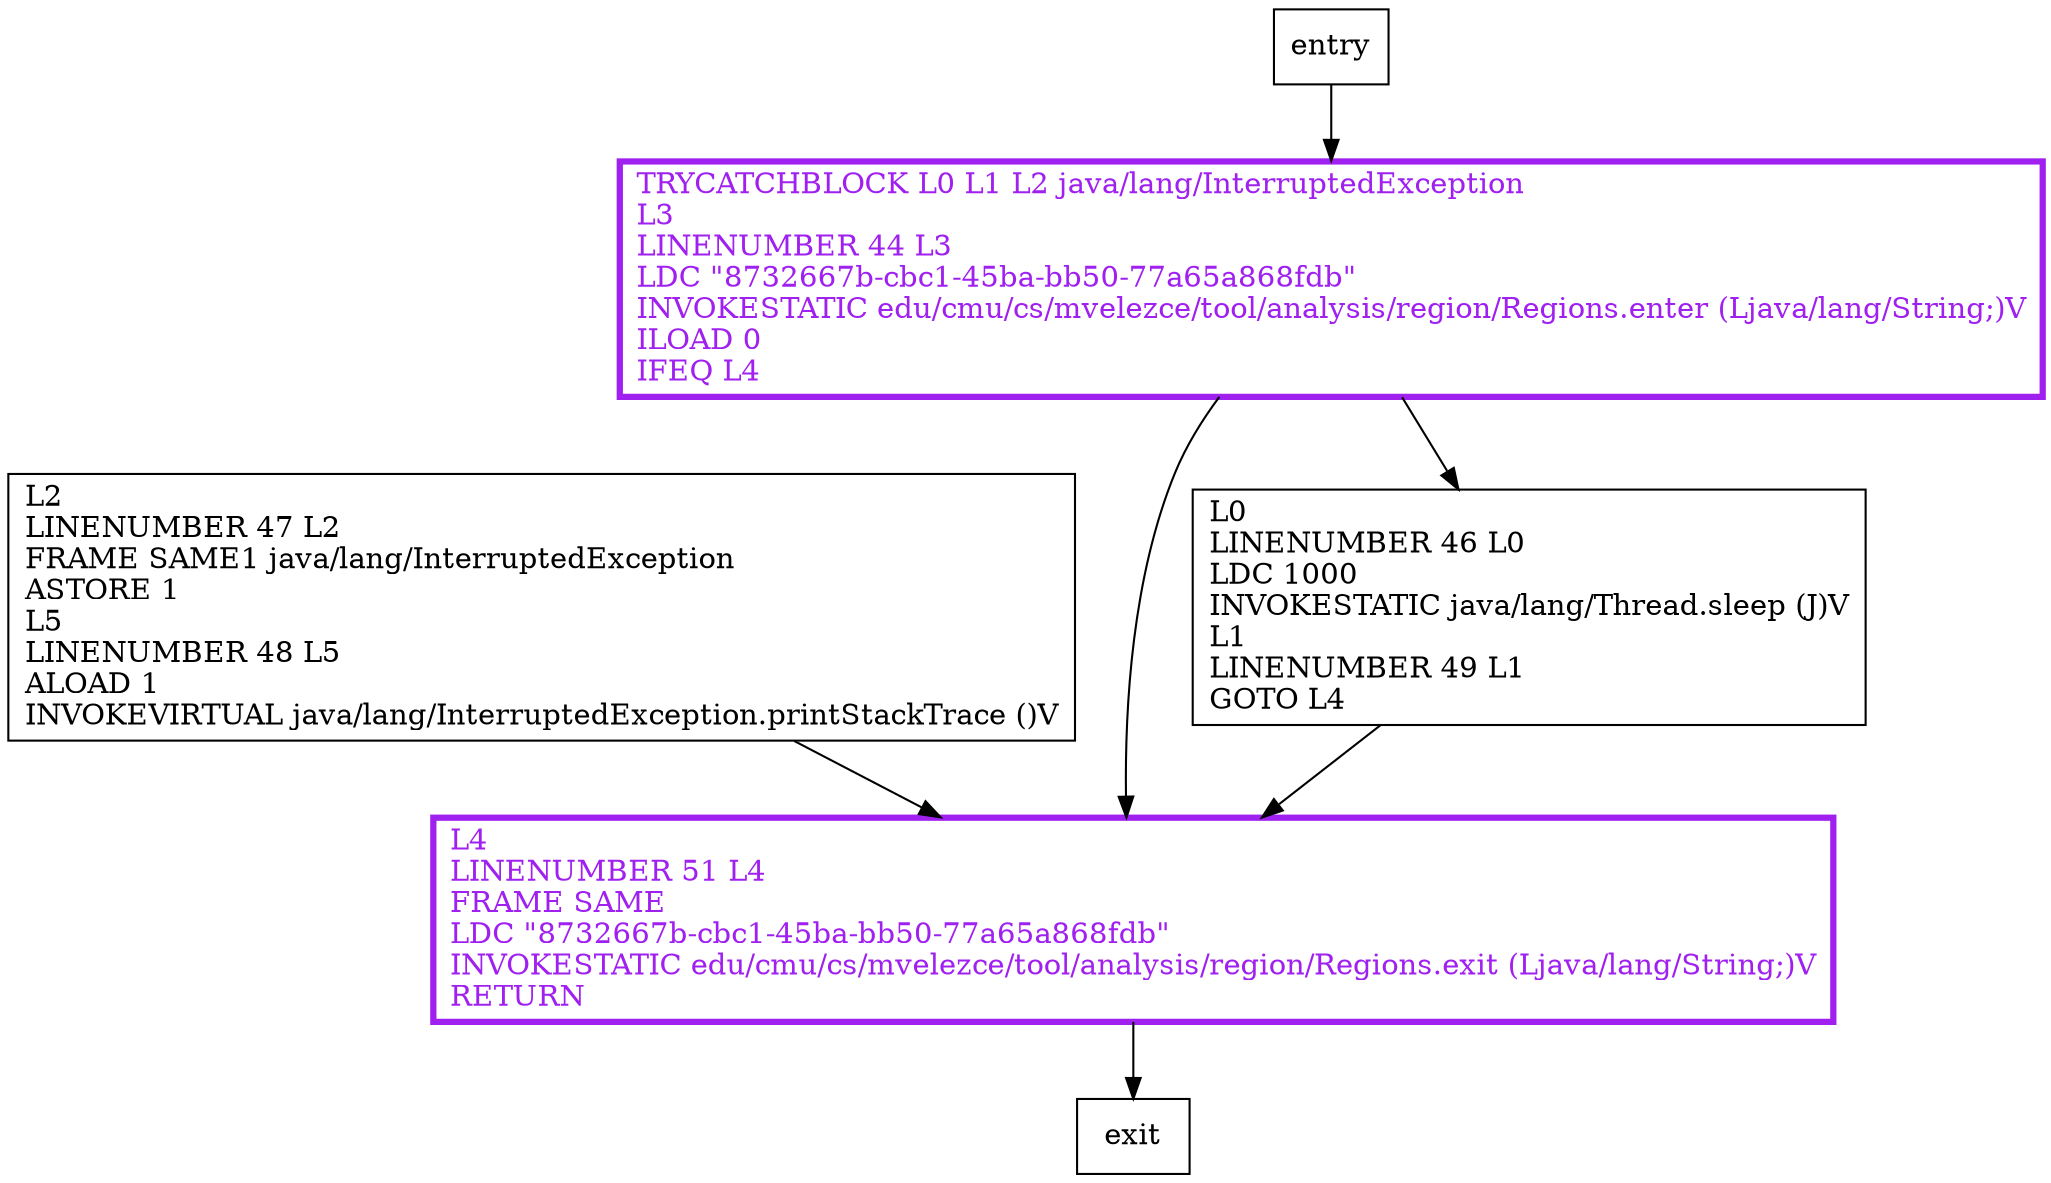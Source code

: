 digraph mar {
node [shape=record];
1239935217 [label="TRYCATCHBLOCK L0 L1 L2 java/lang/InterruptedException\lL3\lLINENUMBER 44 L3\lLDC \"8732667b-cbc1-45ba-bb50-77a65a868fdb\"\lINVOKESTATIC edu/cmu/cs/mvelezce/tool/analysis/region/Regions.enter (Ljava/lang/String;)V\lILOAD 0\lIFEQ L4\l"];
1687227181 [label="L2\lLINENUMBER 47 L2\lFRAME SAME1 java/lang/InterruptedException\lASTORE 1\lL5\lLINENUMBER 48 L5\lALOAD 1\lINVOKEVIRTUAL java/lang/InterruptedException.printStackTrace ()V\l"];
666586565 [label="L4\lLINENUMBER 51 L4\lFRAME SAME\lLDC \"8732667b-cbc1-45ba-bb50-77a65a868fdb\"\lINVOKESTATIC edu/cmu/cs/mvelezce/tool/analysis/region/Regions.exit (Ljava/lang/String;)V\lRETURN\l"];
1179573791 [label="L0\lLINENUMBER 46 L0\lLDC 1000\lINVOKESTATIC java/lang/Thread.sleep (J)V\lL1\lLINENUMBER 49 L1\lGOTO L4\l"];
entry;
exit;
entry -> 1239935217;
1239935217 -> 666586565;
1239935217 -> 1179573791;
1687227181 -> 666586565;
666586565 -> exit;
1179573791 -> 666586565;
1239935217[fontcolor="purple", penwidth=3, color="purple"];
666586565[fontcolor="purple", penwidth=3, color="purple"];
}
